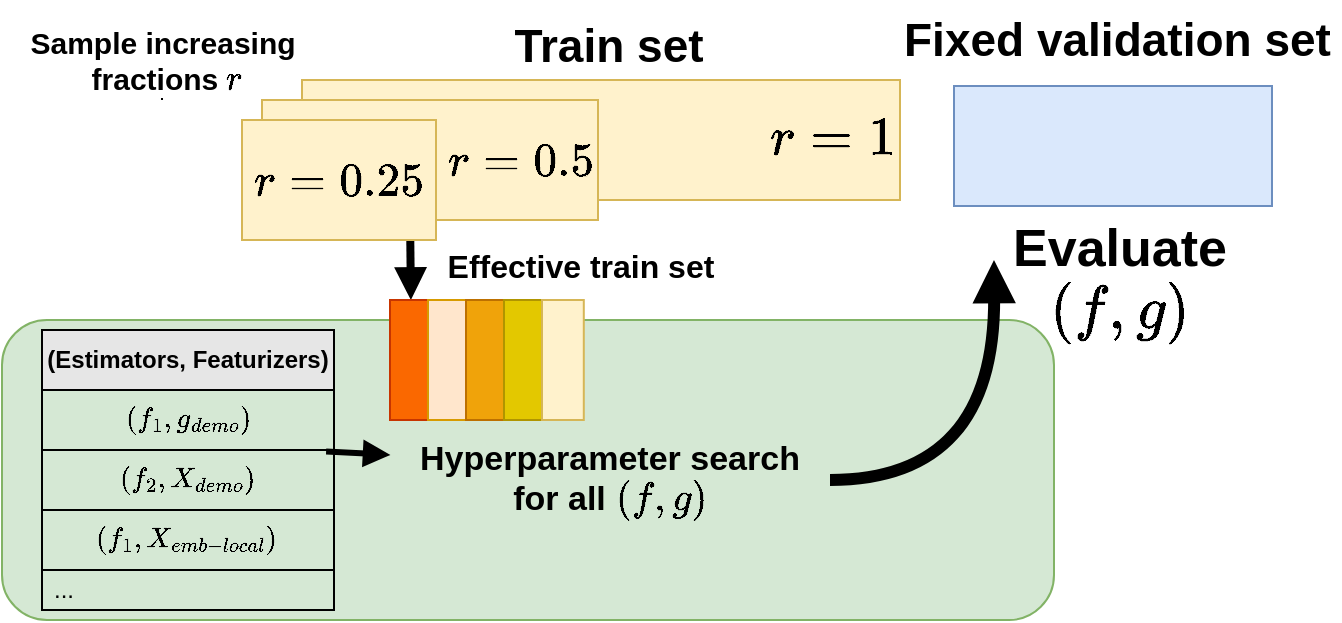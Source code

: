 <mxfile version="21.6.8" type="device">
  <diagram name="Page-1" id="wQFDFPFw8uUI844PwRsQ">
    <mxGraphModel dx="794" dy="461" grid="1" gridSize="10" guides="1" tooltips="1" connect="1" arrows="1" fold="1" page="1" pageScale="1" pageWidth="827" pageHeight="1169" math="1" shadow="0">
      <root>
        <mxCell id="0" />
        <mxCell id="1" parent="0" />
        <mxCell id="P5eFKpgBpRfASFoSdlE7-72" value="&lt;div&gt;`r = 1`&lt;/div&gt;" style="rounded=0;whiteSpace=wrap;html=1;fillColor=#fff2cc;strokeColor=#d6b656;fontStyle=1;fontSize=23;labelPosition=center;verticalLabelPosition=middle;align=right;verticalAlign=middle;" parent="1" vertex="1">
          <mxGeometry x="164" y="90" width="299" height="60" as="geometry" />
        </mxCell>
        <mxCell id="P5eFKpgBpRfASFoSdlE7-73" value="`r = 0.5`" style="rounded=0;whiteSpace=wrap;html=1;fillColor=#fff2cc;strokeColor=#d6b656;fontStyle=1;fontSize=20;align=right;" parent="1" vertex="1">
          <mxGeometry x="144" y="100" width="168" height="60" as="geometry" />
        </mxCell>
        <mxCell id="P5eFKpgBpRfASFoSdlE7-12" value="" style="rounded=1;whiteSpace=wrap;html=1;fillColor=#d5e8d4;strokeColor=#82b366;" parent="1" vertex="1">
          <mxGeometry x="14" y="210" width="526" height="150" as="geometry" />
        </mxCell>
        <mxCell id="P5eFKpgBpRfASFoSdlE7-2" value="" style="rounded=0;whiteSpace=wrap;html=1;fillColor=#dae8fc;strokeColor=#6c8ebf;fontSize=23;fontStyle=1;labelPosition=center;verticalLabelPosition=top;align=center;verticalAlign=bottom;" parent="1" vertex="1">
          <mxGeometry x="490" y="93" width="159" height="60" as="geometry" />
        </mxCell>
        <mxCell id="P5eFKpgBpRfASFoSdlE7-20" value="&lt;b&gt;(Estimators, Featurizers)&lt;/b&gt;" style="swimlane;fontStyle=0;childLayout=stackLayout;horizontal=1;startSize=30;horizontalStack=0;resizeParent=1;resizeParentMax=0;resizeLast=0;collapsible=1;marginBottom=0;whiteSpace=wrap;html=1;separatorColor=#000000;fillColor=#E6E6E6;" parent="1" vertex="1">
          <mxGeometry x="34" y="215" width="146" height="140" as="geometry" />
        </mxCell>
        <mxCell id="P5eFKpgBpRfASFoSdlE7-21" value="`(\f_1, g_{demo})`" style="text;strokeColor=default;fillColor=none;align=center;verticalAlign=middle;spacingLeft=4;spacingRight=4;overflow=hidden;points=[[0,0.5],[1,0.5]];portConstraint=eastwest;rotatable=0;whiteSpace=wrap;html=1;" parent="P5eFKpgBpRfASFoSdlE7-20" vertex="1">
          <mxGeometry y="30" width="146" height="30" as="geometry" />
        </mxCell>
        <mxCell id="P5eFKpgBpRfASFoSdlE7-25" value="`(\f_2, X_{demo})`" style="text;strokeColor=none;fillColor=none;align=center;verticalAlign=middle;spacingLeft=4;spacingRight=4;overflow=hidden;points=[[0,0.5],[1,0.5]];portConstraint=eastwest;rotatable=0;whiteSpace=wrap;html=1;" parent="P5eFKpgBpRfASFoSdlE7-20" vertex="1">
          <mxGeometry y="60" width="146" height="30" as="geometry" />
        </mxCell>
        <mxCell id="P5eFKpgBpRfASFoSdlE7-22" value="`(\f_1, X_{emb-local})`" style="text;strokeColor=default;fillColor=none;align=center;verticalAlign=middle;spacingLeft=2;spacingRight=4;overflow=hidden;points=[[0,0.5],[1,0.5]];portConstraint=eastwest;rotatable=0;whiteSpace=wrap;html=1;" parent="P5eFKpgBpRfASFoSdlE7-20" vertex="1">
          <mxGeometry y="90" width="146" height="30" as="geometry" />
        </mxCell>
        <mxCell id="P5eFKpgBpRfASFoSdlE7-24" value="..." style="text;strokeColor=default;fillColor=none;align=left;verticalAlign=middle;spacingLeft=4;spacingRight=4;overflow=hidden;points=[[0,0.5],[1,0.5]];portConstraint=eastwest;rotatable=0;whiteSpace=wrap;html=1;" parent="P5eFKpgBpRfASFoSdlE7-20" vertex="1">
          <mxGeometry y="120" width="146" height="20" as="geometry" />
        </mxCell>
        <mxCell id="YQTOVVKo7JBdZTNxTnHK-5" style="edgeStyle=orthogonalEdgeStyle;rounded=0;orthogonalLoop=1;jettySize=auto;html=1;" parent="1" source="P5eFKpgBpRfASFoSdlE7-28" edge="1">
          <mxGeometry relative="1" as="geometry">
            <mxPoint x="90" y="90" as="targetPoint" />
          </mxGeometry>
        </mxCell>
        <mxCell id="P5eFKpgBpRfASFoSdlE7-28" value="" style="shape=image;html=1;verticalAlign=top;verticalLabelPosition=bottom;labelBackgroundColor=#ffffff;imageAspect=0;aspect=fixed;image=https://cdn4.iconfinder.com/data/icons/evil-icons-user-interface/64/download-128.png;fontColor=#000000;" parent="1" vertex="1">
          <mxGeometry x="54" y="100" width="80" height="80" as="geometry" />
        </mxCell>
        <mxCell id="P5eFKpgBpRfASFoSdlE7-30" value="" style="endArrow=block;html=1;rounded=0;strokeWidth=4;endFill=1;entryX=0.5;entryY=0;entryDx=0;entryDy=0;exitX=0.352;exitY=0.999;exitDx=0;exitDy=0;exitPerimeter=0;" parent="1" target="P5eFKpgBpRfASFoSdlE7-65" edge="1">
          <mxGeometry width="50" height="50" relative="1" as="geometry">
            <mxPoint x="218.144" y="169.94" as="sourcePoint" />
            <mxPoint x="350.01" y="177" as="targetPoint" />
          </mxGeometry>
        </mxCell>
        <mxCell id="P5eFKpgBpRfASFoSdlE7-31" value="&lt;div&gt;Sample increasing&lt;/div&gt;&lt;div&gt;&amp;nbsp;fractions `r`&lt;/div&gt;" style="edgeLabel;html=1;align=center;verticalAlign=middle;resizable=0;points=[];container=1;fontStyle=1;fontSize=15;" parent="P5eFKpgBpRfASFoSdlE7-30" vertex="1" connectable="0">
          <mxGeometry x="-0.56" y="-1" relative="1" as="geometry">
            <mxPoint x="-123" y="-97" as="offset" />
          </mxGeometry>
        </mxCell>
        <mxCell id="P5eFKpgBpRfASFoSdlE7-33" value="&lt;b&gt;Effective train set&lt;br&gt;&lt;/b&gt;" style="text;html=1;strokeColor=none;fillColor=none;align=center;verticalAlign=middle;whiteSpace=wrap;rounded=0;fontSize=16;" parent="1" vertex="1">
          <mxGeometry x="227" y="162.5" width="153" height="40" as="geometry" />
        </mxCell>
        <mxCell id="P5eFKpgBpRfASFoSdlE7-36" value="" style="endArrow=block;html=1;rounded=0;exitX=0.973;exitY=0.024;exitDx=0;exitDy=0;endFill=1;strokeWidth=3;exitPerimeter=0;entryX=0.001;entryY=0.186;entryDx=0;entryDy=0;entryPerimeter=0;" parent="1" source="P5eFKpgBpRfASFoSdlE7-25" target="P5eFKpgBpRfASFoSdlE7-27" edge="1">
          <mxGeometry width="50" height="50" relative="1" as="geometry">
            <mxPoint x="384" y="190" as="sourcePoint" />
            <mxPoint x="134.0" y="274.286" as="targetPoint" />
          </mxGeometry>
        </mxCell>
        <mxCell id="P5eFKpgBpRfASFoSdlE7-37" value="Evaluate `(f, g)`" style="text;html=1;strokeColor=none;fillColor=none;align=center;verticalAlign=middle;whiteSpace=wrap;rounded=0;fontStyle=1;fontSize=26;" parent="1" vertex="1">
          <mxGeometry x="540" y="177.5" width="66" height="25" as="geometry" />
        </mxCell>
        <mxCell id="P5eFKpgBpRfASFoSdlE7-43" value="" style="endArrow=block;html=1;rounded=0;endFill=1;strokeWidth=6;exitX=1;exitY=0.5;exitDx=0;exitDy=0;exitPerimeter=0;edgeStyle=orthogonalEdgeStyle;curved=1;" parent="1" source="P5eFKpgBpRfASFoSdlE7-27" edge="1">
          <mxGeometry width="50" height="50" relative="1" as="geometry">
            <mxPoint x="420" y="335" as="sourcePoint" />
            <mxPoint x="510" y="180" as="targetPoint" />
          </mxGeometry>
        </mxCell>
        <mxCell id="P5eFKpgBpRfASFoSdlE7-64" value="" style="group" parent="1" vertex="1" connectable="0">
          <mxGeometry x="208" y="200" width="220" height="110" as="geometry" />
        </mxCell>
        <mxCell id="P5eFKpgBpRfASFoSdlE7-65" value="" style="rounded=0;whiteSpace=wrap;html=1;fillColor=#fa6800;strokeColor=#C73500;fontColor=#000000;" parent="P5eFKpgBpRfASFoSdlE7-64" vertex="1">
          <mxGeometry width="20.9" height="60" as="geometry" />
        </mxCell>
        <mxCell id="P5eFKpgBpRfASFoSdlE7-66" value="" style="rounded=0;whiteSpace=wrap;html=1;fillColor=#ffe6cc;strokeColor=#d79b00;" parent="P5eFKpgBpRfASFoSdlE7-64" vertex="1">
          <mxGeometry x="19" width="20.9" height="60" as="geometry" />
        </mxCell>
        <mxCell id="P5eFKpgBpRfASFoSdlE7-67" value="" style="rounded=0;whiteSpace=wrap;html=1;fillColor=#f0a30a;strokeColor=#BD7000;fontColor=#000000;" parent="P5eFKpgBpRfASFoSdlE7-64" vertex="1">
          <mxGeometry x="38" width="20.9" height="60" as="geometry" />
        </mxCell>
        <mxCell id="P5eFKpgBpRfASFoSdlE7-68" value="" style="rounded=0;whiteSpace=wrap;html=1;fillColor=#e3c800;strokeColor=#B09500;fontColor=#000000;" parent="P5eFKpgBpRfASFoSdlE7-64" vertex="1">
          <mxGeometry x="57" width="20.9" height="60" as="geometry" />
        </mxCell>
        <mxCell id="P5eFKpgBpRfASFoSdlE7-69" value="" style="rounded=0;whiteSpace=wrap;html=1;fillColor=#fff2cc;strokeColor=#d6b656;" parent="P5eFKpgBpRfASFoSdlE7-64" vertex="1">
          <mxGeometry x="76" width="20.9" height="60" as="geometry" />
        </mxCell>
        <mxCell id="YQTOVVKo7JBdZTNxTnHK-1" value="" style="shape=image;html=1;verticalAlign=top;verticalLabelPosition=bottom;labelBackgroundColor=#ffffff;imageAspect=0;aspect=fixed;image=https://cdn4.iconfinder.com/data/icons/evil-icons-user-interface/64/download-128.png;fontColor=#000000;strokeWidth=6;" parent="P5eFKpgBpRfASFoSdlE7-64" vertex="1">
          <mxGeometry x="112" y="20" width="60" height="60" as="geometry" />
        </mxCell>
        <mxCell id="P5eFKpgBpRfASFoSdlE7-27" value="&lt;div style=&quot;font-size: 17px;&quot;&gt;Hyperparameter search &lt;br style=&quot;font-size: 17px;&quot;&gt;&lt;/div&gt;&lt;div style=&quot;font-size: 17px;&quot;&gt;for all `(f, g)`&lt;/div&gt;" style="text;html=1;strokeColor=none;fillColor=none;align=center;verticalAlign=middle;whiteSpace=wrap;rounded=0;fontStyle=1;fontSize=17;" parent="P5eFKpgBpRfASFoSdlE7-64" vertex="1">
          <mxGeometry y="70" width="220" height="40" as="geometry" />
        </mxCell>
        <mxCell id="P5eFKpgBpRfASFoSdlE7-1" value="`r = 0.25`" style="rounded=0;whiteSpace=wrap;html=1;fillColor=#fff2cc;strokeColor=#d6b656;fontStyle=1;fontSize=20;" parent="1" vertex="1">
          <mxGeometry x="134" y="110" width="97" height="60" as="geometry" />
        </mxCell>
        <mxCell id="P5eFKpgBpRfASFoSdlE7-74" value="&lt;font style=&quot;font-size: 23px;&quot;&gt;&lt;b&gt;Train set&lt;/b&gt;&lt;/font&gt;" style="text;html=1;strokeColor=none;fillColor=none;align=center;verticalAlign=middle;whiteSpace=wrap;rounded=0;" parent="1" vertex="1">
          <mxGeometry x="213.5" y="58" width="206.5" height="30" as="geometry" />
        </mxCell>
        <mxCell id="YQTOVVKo7JBdZTNxTnHK-6" value="&lt;font style=&quot;font-size: 23px;&quot;&gt;&lt;b&gt;Fixed validation set&lt;/b&gt;&lt;/font&gt;" style="text;whiteSpace=wrap;html=1;" parent="1" vertex="1">
          <mxGeometry x="463" y="50" width="220" height="40" as="geometry" />
        </mxCell>
      </root>
    </mxGraphModel>
  </diagram>
</mxfile>
